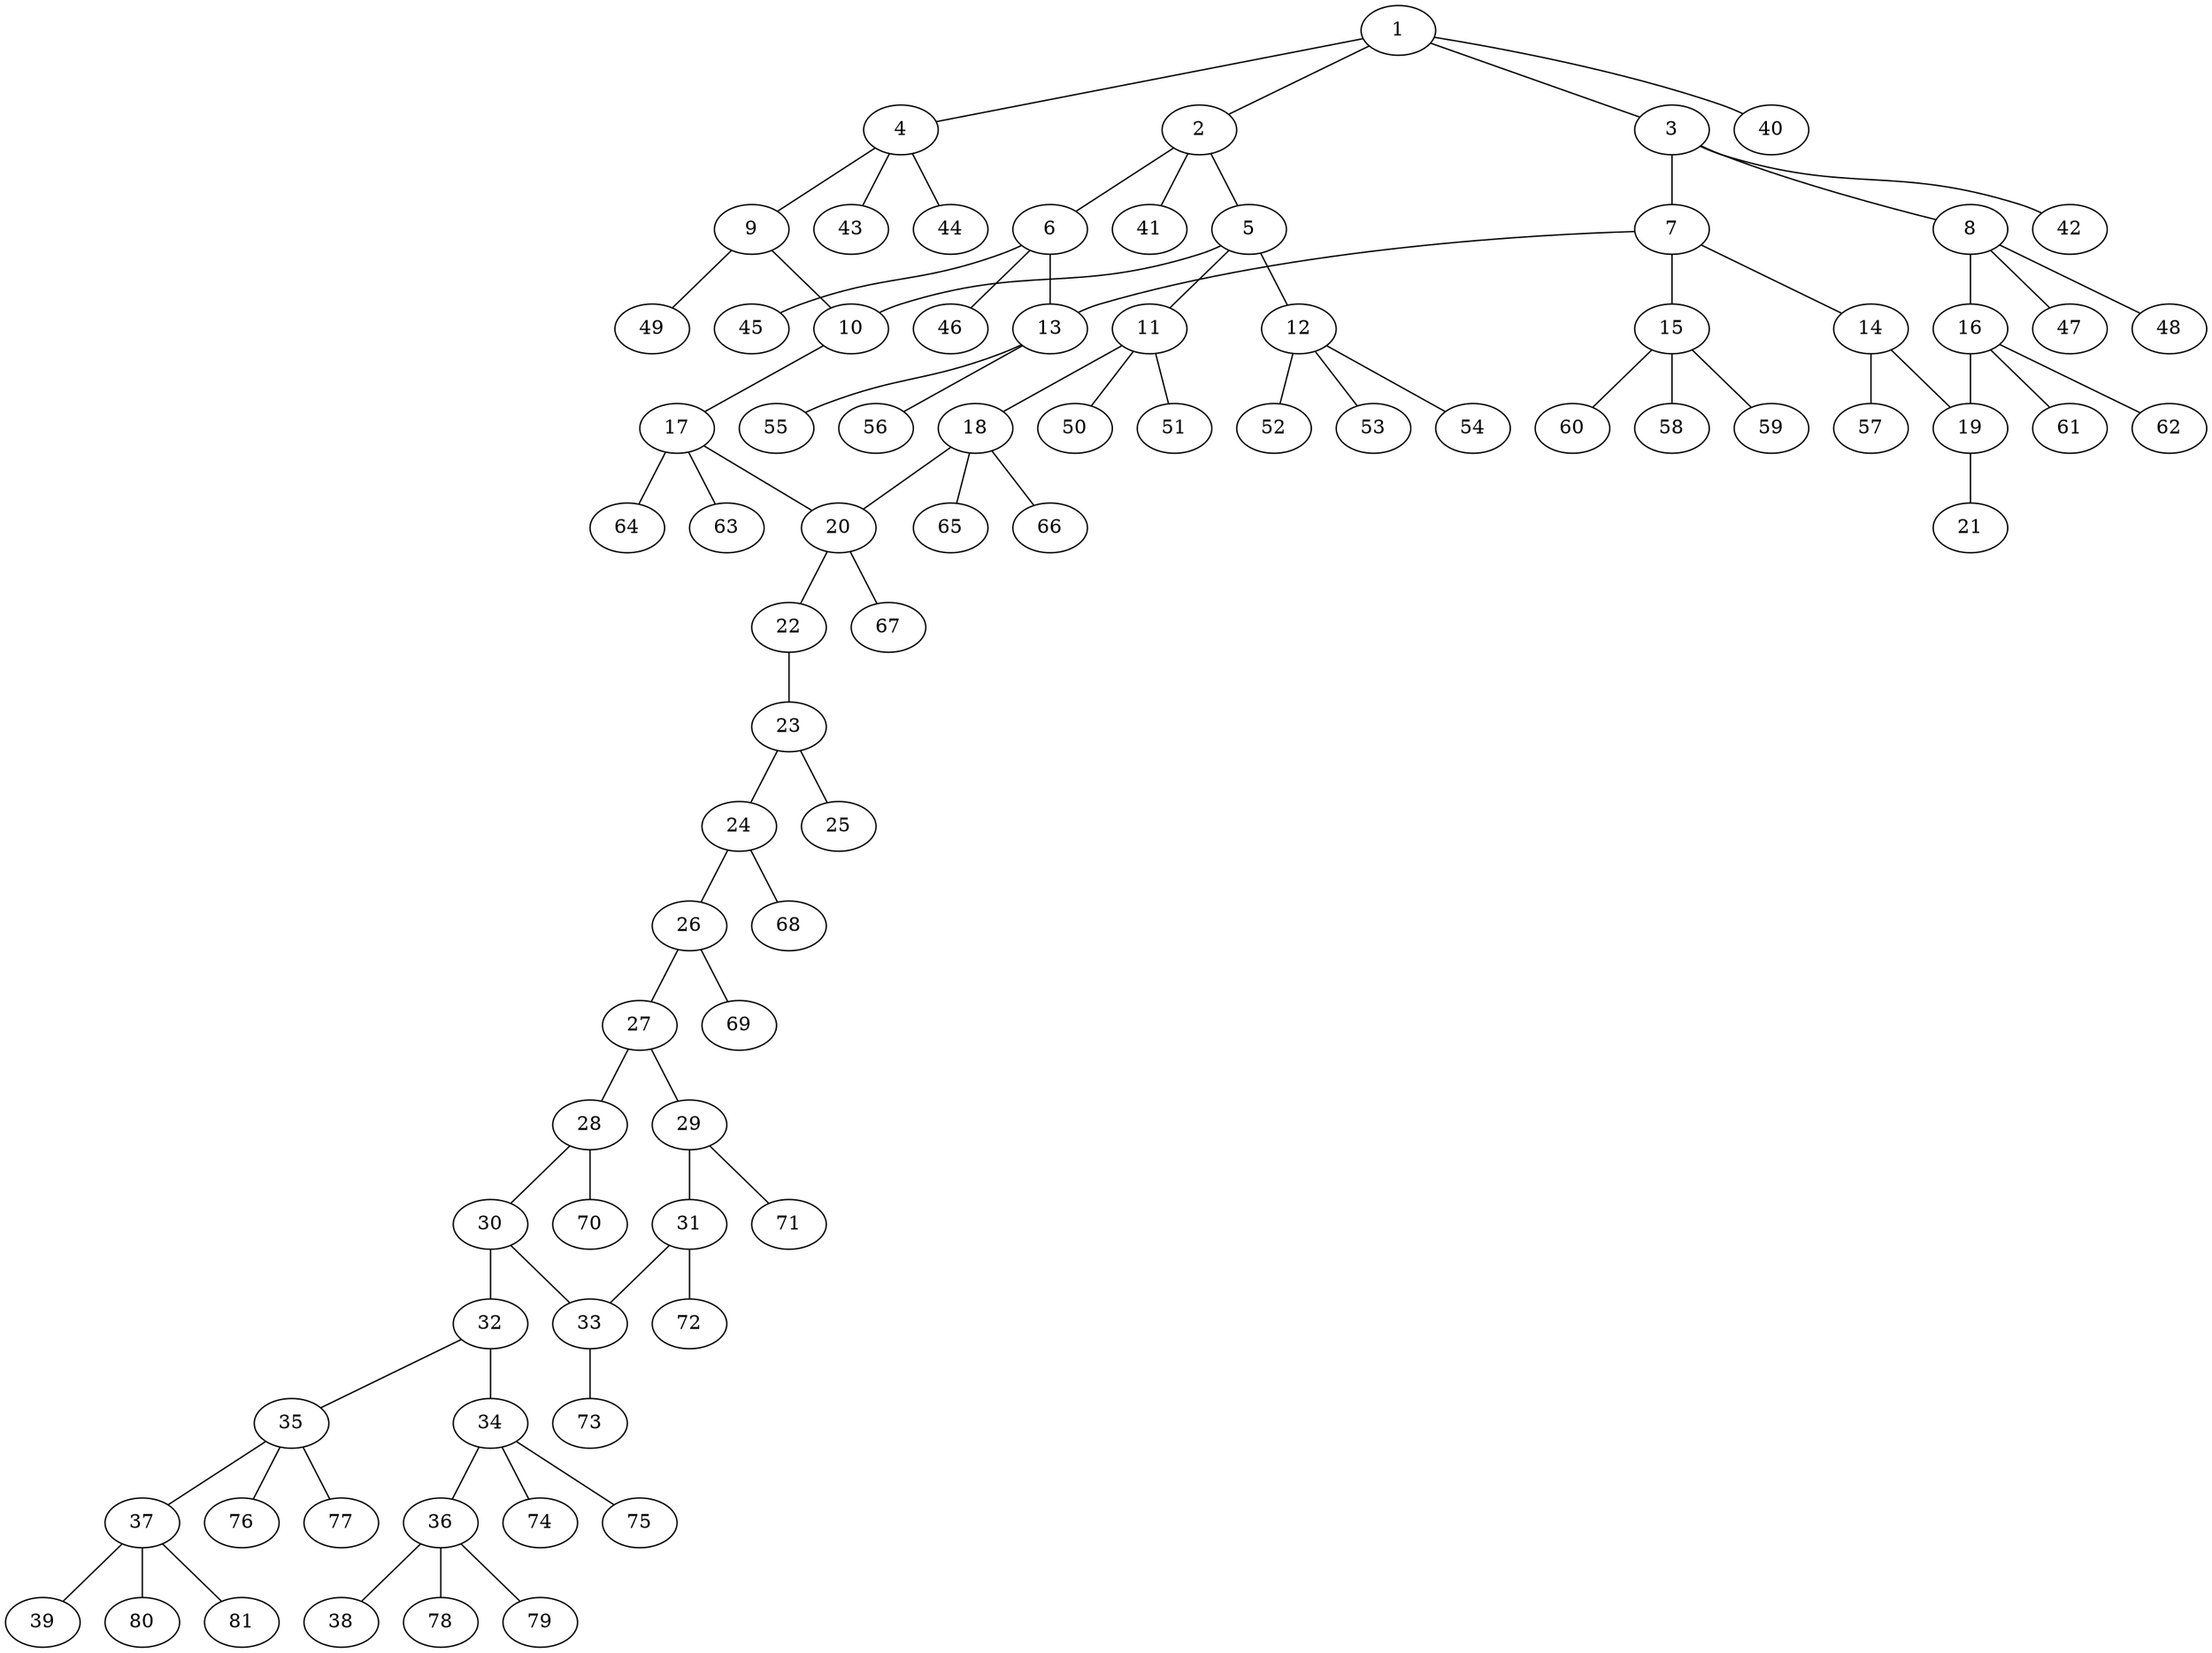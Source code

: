 graph molecule_2994 {
	1	 [chem=C];
	2	 [chem=C];
	1 -- 2	 [valence=1];
	3	 [chem=C];
	1 -- 3	 [valence=1];
	4	 [chem=C];
	1 -- 4	 [valence=1];
	40	 [chem=H];
	1 -- 40	 [valence=1];
	5	 [chem=C];
	2 -- 5	 [valence=1];
	6	 [chem=C];
	2 -- 6	 [valence=1];
	41	 [chem=H];
	2 -- 41	 [valence=1];
	7	 [chem=C];
	3 -- 7	 [valence=1];
	8	 [chem=C];
	3 -- 8	 [valence=1];
	42	 [chem=H];
	3 -- 42	 [valence=1];
	9	 [chem=C];
	4 -- 9	 [valence=1];
	43	 [chem=H];
	4 -- 43	 [valence=1];
	44	 [chem=H];
	4 -- 44	 [valence=1];
	10	 [chem=C];
	5 -- 10	 [valence=1];
	11	 [chem=C];
	5 -- 11	 [valence=1];
	12	 [chem=C];
	5 -- 12	 [valence=1];
	13	 [chem=C];
	6 -- 13	 [valence=1];
	45	 [chem=H];
	6 -- 45	 [valence=1];
	46	 [chem=H];
	6 -- 46	 [valence=1];
	7 -- 13	 [valence=1];
	14	 [chem=N];
	7 -- 14	 [valence=1];
	15	 [chem=C];
	7 -- 15	 [valence=1];
	16	 [chem=C];
	8 -- 16	 [valence=1];
	47	 [chem=H];
	8 -- 47	 [valence=1];
	48	 [chem=H];
	8 -- 48	 [valence=1];
	9 -- 10	 [valence=2];
	49	 [chem=H];
	9 -- 49	 [valence=1];
	17	 [chem=C];
	10 -- 17	 [valence=1];
	18	 [chem=C];
	11 -- 18	 [valence=1];
	50	 [chem=H];
	11 -- 50	 [valence=1];
	51	 [chem=H];
	11 -- 51	 [valence=1];
	52	 [chem=H];
	12 -- 52	 [valence=1];
	53	 [chem=H];
	12 -- 53	 [valence=1];
	54	 [chem=H];
	12 -- 54	 [valence=1];
	55	 [chem=H];
	13 -- 55	 [valence=1];
	56	 [chem=H];
	13 -- 56	 [valence=1];
	19	 [chem=C];
	14 -- 19	 [valence=1];
	57	 [chem=H];
	14 -- 57	 [valence=1];
	58	 [chem=H];
	15 -- 58	 [valence=1];
	59	 [chem=H];
	15 -- 59	 [valence=1];
	60	 [chem=H];
	15 -- 60	 [valence=1];
	16 -- 19	 [valence=1];
	61	 [chem=H];
	16 -- 61	 [valence=1];
	62	 [chem=H];
	16 -- 62	 [valence=1];
	20	 [chem=C];
	17 -- 20	 [valence=1];
	63	 [chem=H];
	17 -- 63	 [valence=1];
	64	 [chem=H];
	17 -- 64	 [valence=1];
	18 -- 20	 [valence=1];
	65	 [chem=H];
	18 -- 65	 [valence=1];
	66	 [chem=H];
	18 -- 66	 [valence=1];
	21	 [chem=O];
	19 -- 21	 [valence=2];
	22	 [chem=O];
	20 -- 22	 [valence=1];
	67	 [chem=H];
	20 -- 67	 [valence=1];
	23	 [chem=C];
	22 -- 23	 [valence=1];
	24	 [chem=C];
	23 -- 24	 [valence=1];
	25	 [chem=O];
	23 -- 25	 [valence=2];
	26	 [chem=C];
	24 -- 26	 [valence=2];
	68	 [chem=H];
	24 -- 68	 [valence=1];
	27	 [chem=C];
	26 -- 27	 [valence=1];
	69	 [chem=H];
	26 -- 69	 [valence=1];
	28	 [chem=C];
	27 -- 28	 [valence=1];
	29	 [chem=C];
	27 -- 29	 [valence=2];
	30	 [chem=C];
	28 -- 30	 [valence=2];
	70	 [chem=H];
	28 -- 70	 [valence=1];
	31	 [chem=C];
	29 -- 31	 [valence=1];
	71	 [chem=H];
	29 -- 71	 [valence=1];
	32	 [chem=N];
	30 -- 32	 [valence=1];
	33	 [chem=C];
	30 -- 33	 [valence=1];
	31 -- 33	 [valence=2];
	72	 [chem=H];
	31 -- 72	 [valence=1];
	34	 [chem=C];
	32 -- 34	 [valence=1];
	35	 [chem=C];
	32 -- 35	 [valence=1];
	73	 [chem=H];
	33 -- 73	 [valence=1];
	36	 [chem=C];
	34 -- 36	 [valence=1];
	74	 [chem=H];
	34 -- 74	 [valence=1];
	75	 [chem=H];
	34 -- 75	 [valence=1];
	37	 [chem=C];
	35 -- 37	 [valence=1];
	76	 [chem=H];
	35 -- 76	 [valence=1];
	77	 [chem=H];
	35 -- 77	 [valence=1];
	38	 [chem=Cl];
	36 -- 38	 [valence=1];
	78	 [chem=H];
	36 -- 78	 [valence=1];
	79	 [chem=H];
	36 -- 79	 [valence=1];
	39	 [chem=Cl];
	37 -- 39	 [valence=1];
	80	 [chem=H];
	37 -- 80	 [valence=1];
	81	 [chem=H];
	37 -- 81	 [valence=1];
}
